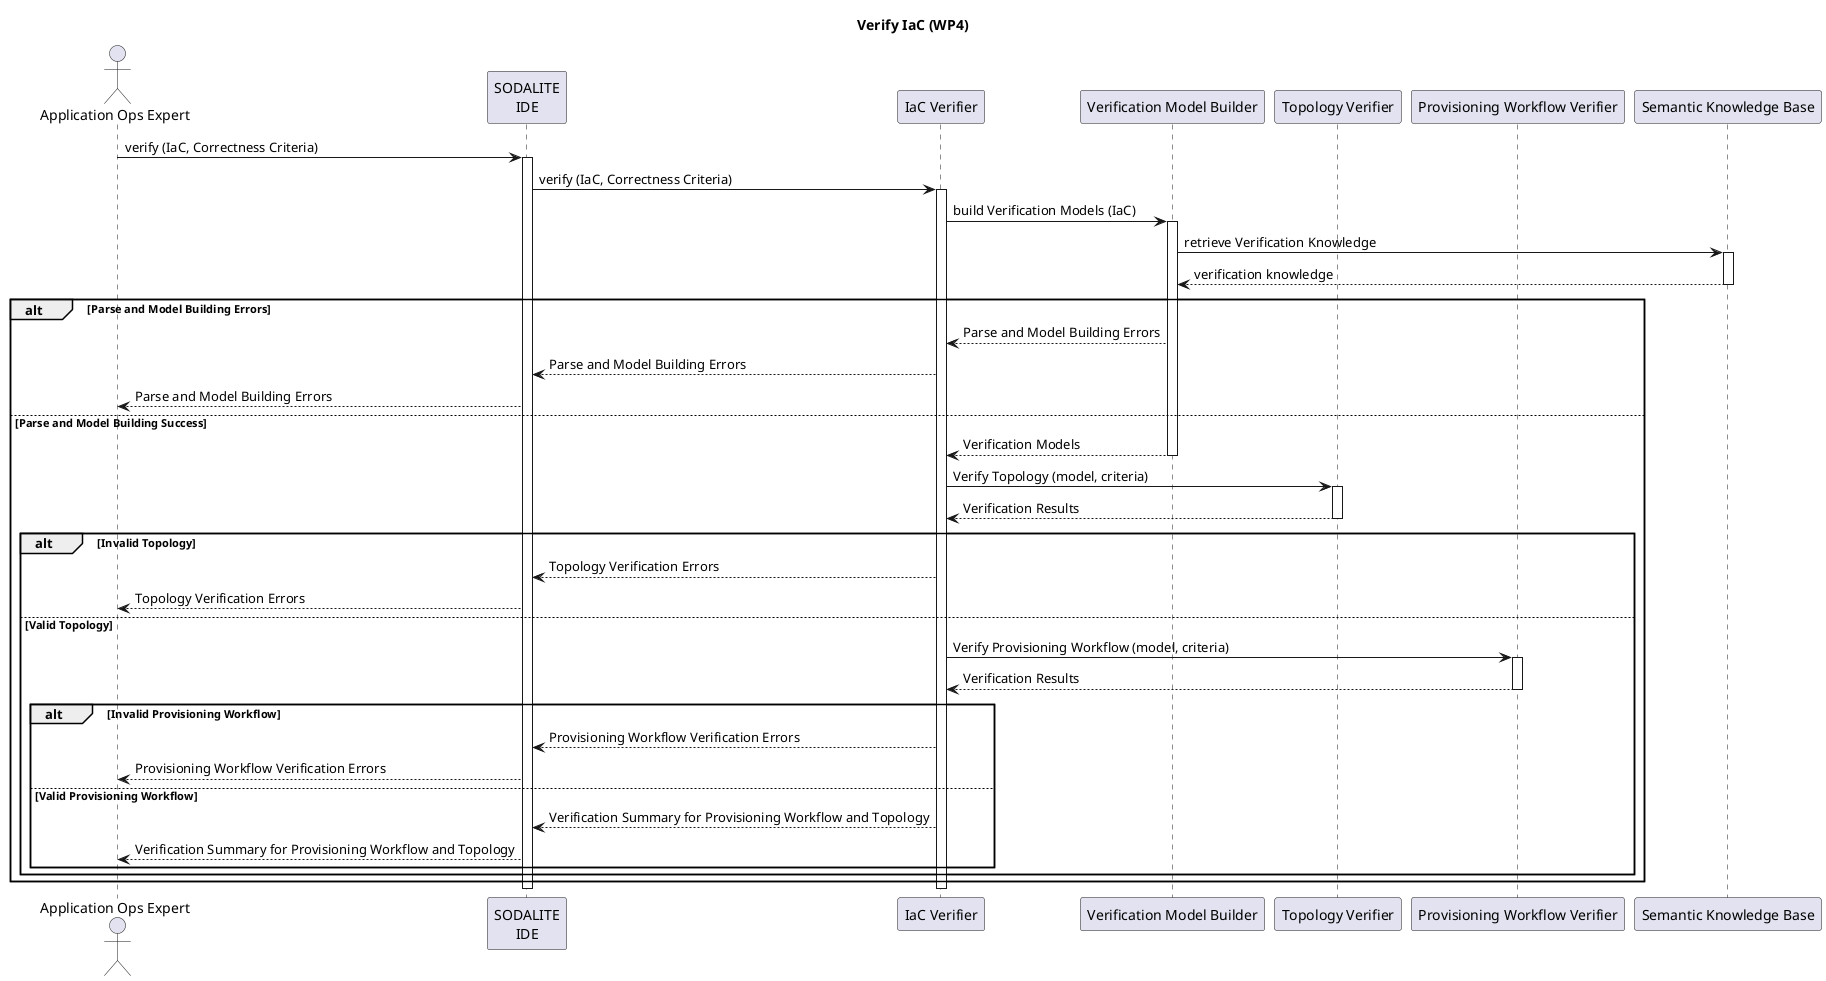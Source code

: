 @startuml

title Verify IaC (WP4)

actor "Application Ops Expert" as ops
participant "SODALITE\nIDE" as sic
participant "IaC Verifier" as soda
participant "Verification Model Builder" as vmb
participant "Topology Verifier" as tv
participant "Provisioning Workflow Verifier" as pwv
participant "Semantic Knowledge Base" as kb

ops->sic: verify (IaC, Correctness Criteria)
activate sic
sic->soda: verify (IaC, Correctness Criteria)
activate soda
soda -> vmb: build Verification Models (IaC)
activate vmb
vmb -> kb: retrieve Verification Knowledge
activate kb
kb --> vmb: verification knowledge
deactivate kb
alt Parse and Model Building Errors
    vmb --> soda: Parse and Model Building Errors
    soda --> sic: Parse and Model Building Errors
    sic --> ops: Parse and Model Building Errors
else  Parse and Model Building Success
    vmb --> soda: Verification Models
    deactivate vmb
    soda -> tv: Verify Topology (model, criteria)
    activate tv
    tv --> soda: Verification Results
    deactivate tv
    alt Invalid Topology
        soda --> sic: Topology Verification Errors
        sic --> ops: Topology Verification Errors
    else Valid Topology
        soda -> pwv: Verify Provisioning Workflow (model, criteria)
        activate pwv
        pwv --> soda: Verification Results
        deactivate pwv
        alt Invalid Provisioning Workflow
            soda --> sic: Provisioning Workflow Verification Errors
            sic --> ops: Provisioning Workflow Verification Errors
        else  Valid Provisioning Workflow
            soda --> sic: Verification Summary for Provisioning Workflow and Topology
            sic --> ops: Verification Summary for Provisioning Workflow and Topology
        end
    end
end

deactivate soda
deactivate sic
@enduml
